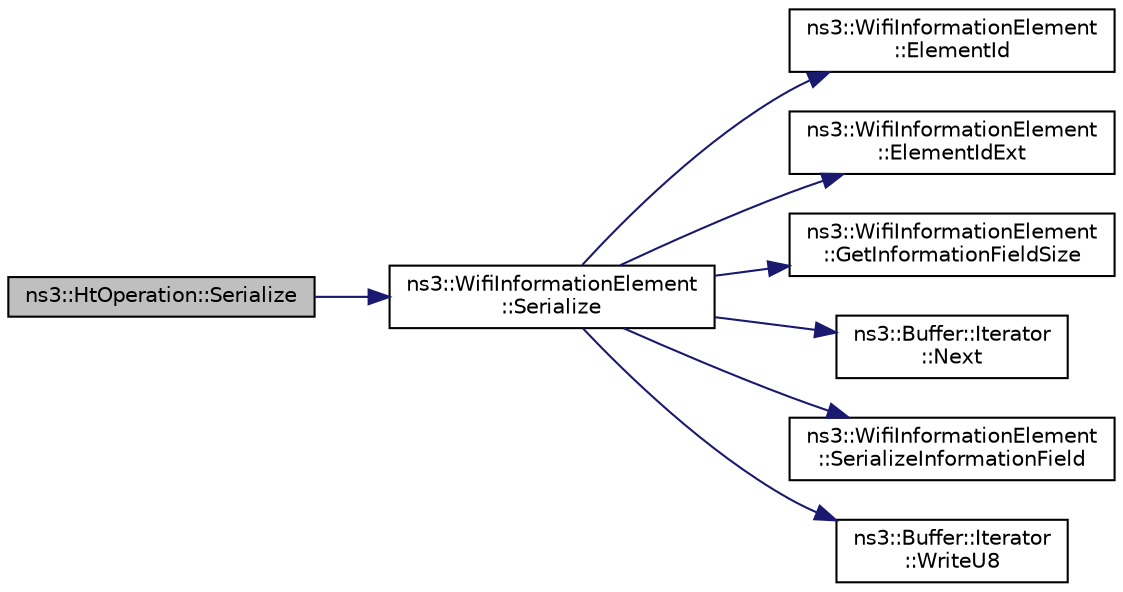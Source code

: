 digraph "ns3::HtOperation::Serialize"
{
 // LATEX_PDF_SIZE
  edge [fontname="Helvetica",fontsize="10",labelfontname="Helvetica",labelfontsize="10"];
  node [fontname="Helvetica",fontsize="10",shape=record];
  rankdir="LR";
  Node1 [label="ns3::HtOperation::Serialize",height=0.2,width=0.4,color="black", fillcolor="grey75", style="filled", fontcolor="black",tooltip=" "];
  Node1 -> Node2 [color="midnightblue",fontsize="10",style="solid",fontname="Helvetica"];
  Node2 [label="ns3::WifiInformationElement\l::Serialize",height=0.2,width=0.4,color="black", fillcolor="white", style="filled",URL="$classns3_1_1_wifi_information_element.html#a8662b6056d624747d927e9c041e24ab0",tooltip="Serialize entire IE including Element ID and length fields."];
  Node2 -> Node3 [color="midnightblue",fontsize="10",style="solid",fontname="Helvetica"];
  Node3 [label="ns3::WifiInformationElement\l::ElementId",height=0.2,width=0.4,color="black", fillcolor="white", style="filled",URL="$classns3_1_1_wifi_information_element.html#a0c16b85dc0c63baf7fc437ddbc13ada6",tooltip=" "];
  Node2 -> Node4 [color="midnightblue",fontsize="10",style="solid",fontname="Helvetica"];
  Node4 [label="ns3::WifiInformationElement\l::ElementIdExt",height=0.2,width=0.4,color="black", fillcolor="white", style="filled",URL="$classns3_1_1_wifi_information_element.html#ae24bfd29837cfb426a44dadd56d72f4b",tooltip=" "];
  Node2 -> Node5 [color="midnightblue",fontsize="10",style="solid",fontname="Helvetica"];
  Node5 [label="ns3::WifiInformationElement\l::GetInformationFieldSize",height=0.2,width=0.4,color="black", fillcolor="white", style="filled",URL="$classns3_1_1_wifi_information_element.html#a04af58633c58364e6b8d0ae2a7d777b2",tooltip="Length of serialized information (i.e., the length of the body of the IE, not including the Element I..."];
  Node2 -> Node6 [color="midnightblue",fontsize="10",style="solid",fontname="Helvetica"];
  Node6 [label="ns3::Buffer::Iterator\l::Next",height=0.2,width=0.4,color="black", fillcolor="white", style="filled",URL="$classns3_1_1_buffer_1_1_iterator.html#a5eaa564bdc98d063b7e94b1768aeed6b",tooltip="go forward by one byte"];
  Node2 -> Node7 [color="midnightblue",fontsize="10",style="solid",fontname="Helvetica"];
  Node7 [label="ns3::WifiInformationElement\l::SerializeInformationField",height=0.2,width=0.4,color="black", fillcolor="white", style="filled",URL="$classns3_1_1_wifi_information_element.html#aaa9fe963ad89df58b8980eb94ace2a7c",tooltip="Serialize information (i.e., the body of the IE, not including the Element ID and length octets)"];
  Node2 -> Node8 [color="midnightblue",fontsize="10",style="solid",fontname="Helvetica"];
  Node8 [label="ns3::Buffer::Iterator\l::WriteU8",height=0.2,width=0.4,color="black", fillcolor="white", style="filled",URL="$classns3_1_1_buffer_1_1_iterator.html#a3c7bacca6cbb821c9d14fa4626b7ae16",tooltip=" "];
}
